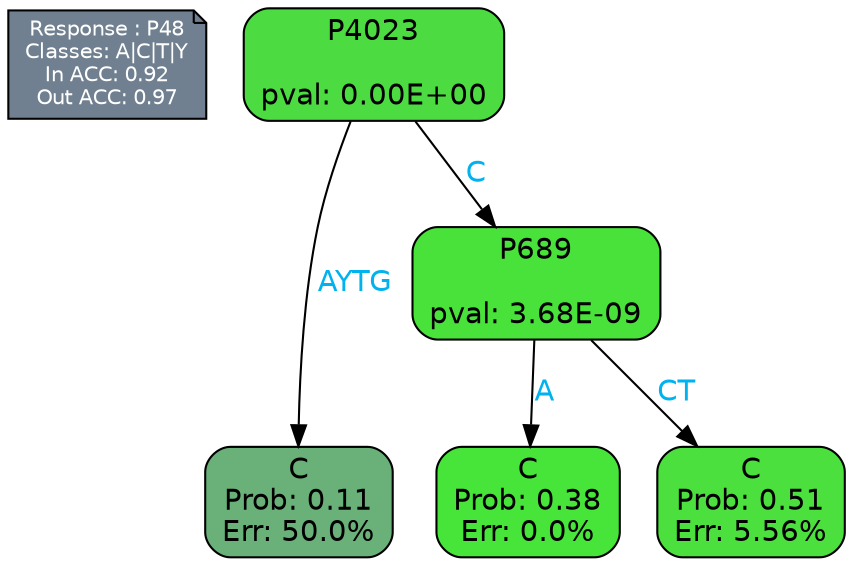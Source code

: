 digraph Tree {
node [shape=box, style="filled, rounded", color="black", fontname=helvetica] ;
graph [ranksep=equally, splines=polylines, bgcolor=transparent, dpi=600] ;
edge [fontname=helvetica] ;
LEGEND [label="Response : P48
Classes: A|C|T|Y
In ACC: 0.92
Out ACC: 0.97
",shape=note,align=left,style=filled,fillcolor="slategray",fontcolor="white",fontsize=10];1 [label="P4023

pval: 0.00E+00", fillcolor="#4cdc42"] ;
2 [label="C
Prob: 0.11
Err: 50.0%", fillcolor="#69b179"] ;
3 [label="P689

pval: 3.68E-09", fillcolor="#49e23b"] ;
4 [label="C
Prob: 0.38
Err: 0.0%", fillcolor="#47e539"] ;
5 [label="C
Prob: 0.51
Err: 5.56%", fillcolor="#4be03d"] ;
1 -> 2 [label="AYTG",fontcolor=deepskyblue2] ;
1 -> 3 [label="C",fontcolor=deepskyblue2] ;
3 -> 4 [label="A",fontcolor=deepskyblue2] ;
3 -> 5 [label="CT",fontcolor=deepskyblue2] ;
{rank = same; 2;4;5;}{rank = same; LEGEND;1;}}